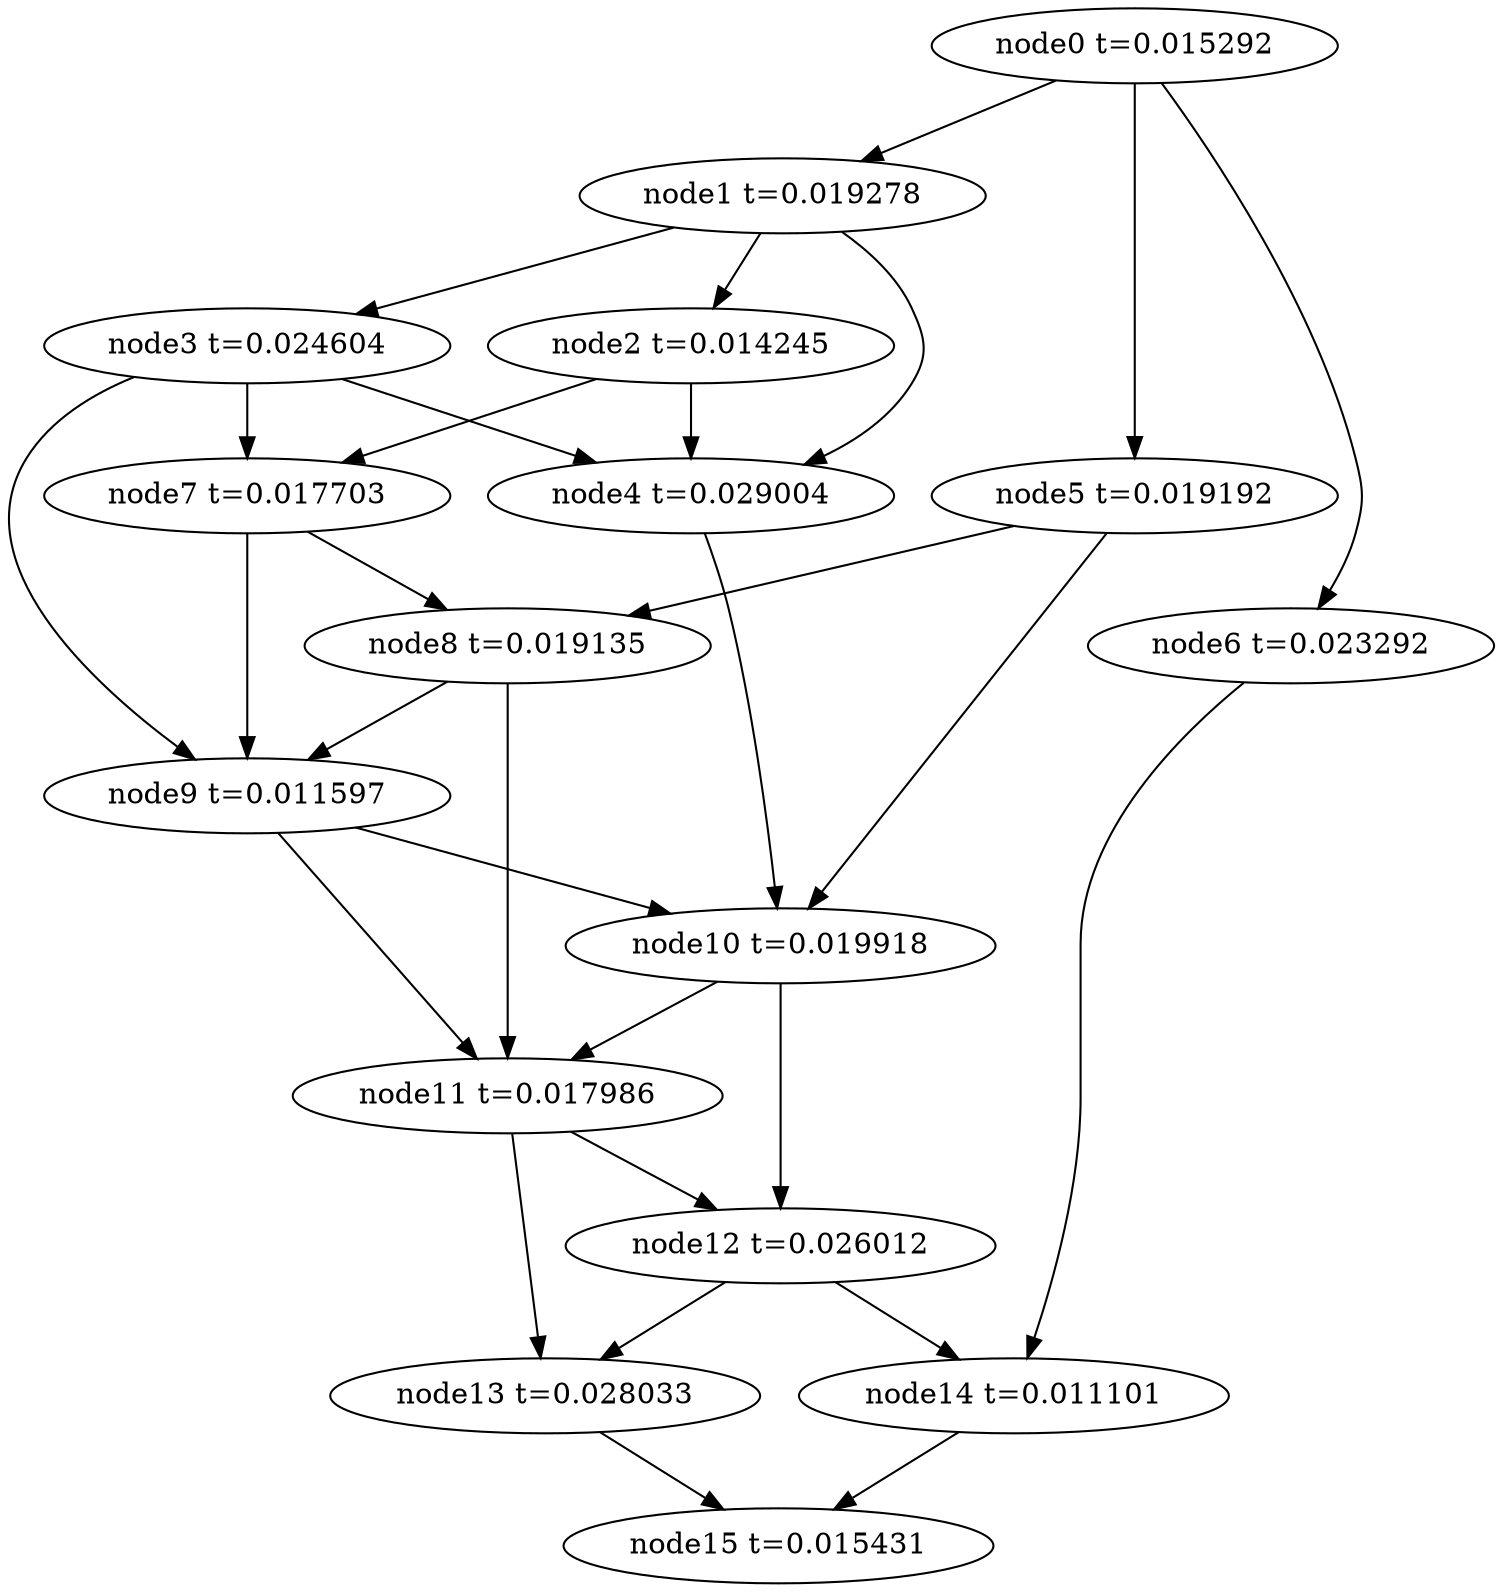 digraph g{
	node15[label="node15 t=0.015431"]
	node14 -> node15
	node14[label="node14 t=0.011101"];
	node13 -> node15
	node13[label="node13 t=0.028033"];
	node12 -> node14
	node12 -> node13
	node12[label="node12 t=0.026012"];
	node11 -> node13
	node11 -> node12
	node11[label="node11 t=0.017986"];
	node10 -> node12
	node10 -> node11
	node10[label="node10 t=0.019918"];
	node9 -> node11
	node9 -> node10
	node9[label="node9 t=0.011597"];
	node8 -> node11
	node8 -> node9
	node8[label="node8 t=0.019135"];
	node7 -> node9
	node7 -> node8
	node7[label="node7 t=0.017703"];
	node6 -> node14
	node6[label="node6 t=0.023292"];
	node5 -> node10
	node5 -> node8
	node5[label="node5 t=0.019192"];
	node4 -> node10
	node4[label="node4 t=0.029004"];
	node3 -> node9
	node3 -> node7
	node3 -> node4
	node3[label="node3 t=0.024604"];
	node2 -> node7
	node2 -> node4
	node2[label="node2 t=0.014245"];
	node1 -> node4
	node1 -> node3
	node1 -> node2
	node1[label="node1 t=0.019278"];
	node0 -> node6
	node0 -> node5
	node0 -> node1
	node0[label="node0 t=0.015292"];
}
